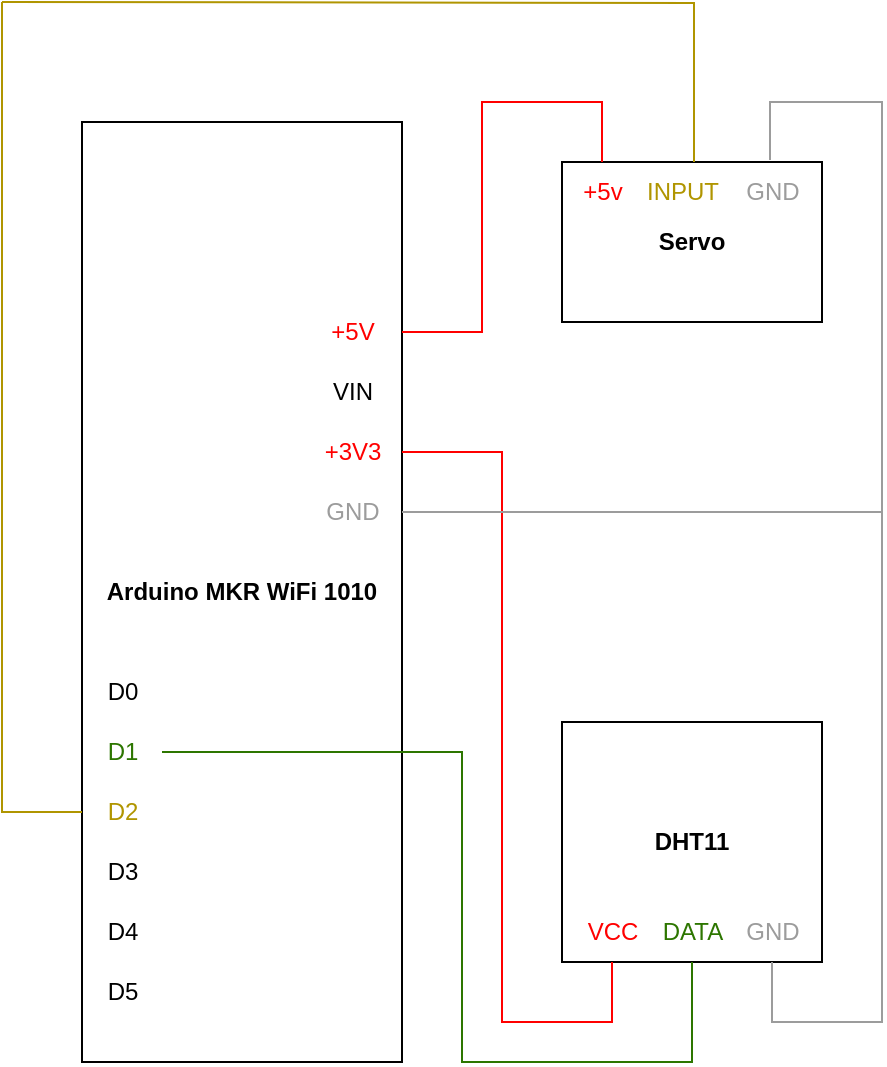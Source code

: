 <mxfile version="21.3.2" type="device">
  <diagram name="Page-1" id="tzJSjYyyy2NKsGIA9AxM">
    <mxGraphModel dx="1434" dy="802" grid="1" gridSize="10" guides="1" tooltips="1" connect="1" arrows="1" fold="1" page="1" pageScale="1" pageWidth="1600" pageHeight="900" math="0" shadow="0">
      <root>
        <mxCell id="0" />
        <mxCell id="1" parent="0" />
        <mxCell id="fl0PYEno6DbUk5jRtz_C-1" value="&lt;b&gt;Arduino MKR WiFi 1010&lt;/b&gt;" style="rounded=0;whiteSpace=wrap;html=1;" parent="1" vertex="1">
          <mxGeometry x="600" y="250" width="160" height="470" as="geometry" />
        </mxCell>
        <mxCell id="fl0PYEno6DbUk5jRtz_C-2" value="&lt;b&gt;DHT11&lt;/b&gt;" style="rounded=0;whiteSpace=wrap;html=1;" parent="1" vertex="1">
          <mxGeometry x="840" y="550" width="130" height="120" as="geometry" />
        </mxCell>
        <mxCell id="fl0PYEno6DbUk5jRtz_C-3" value="&lt;b&gt;Servo&lt;/b&gt;" style="rounded=0;whiteSpace=wrap;html=1;" parent="1" vertex="1">
          <mxGeometry x="840" y="270" width="130" height="80" as="geometry" />
        </mxCell>
        <mxCell id="OW5o6plJHCbVKJDGXzmV-4" style="edgeStyle=elbowEdgeStyle;rounded=0;orthogonalLoop=1;jettySize=auto;html=1;endArrow=none;endFill=0;fillColor=#e3c800;strokeColor=#B09500;elbow=vertical;" edge="1" parent="1" source="fl0PYEno6DbUk5jRtz_C-8">
          <mxGeometry relative="1" as="geometry">
            <mxPoint x="560" y="190" as="targetPoint" />
            <Array as="points">
              <mxPoint x="540" y="595" />
            </Array>
          </mxGeometry>
        </mxCell>
        <mxCell id="fl0PYEno6DbUk5jRtz_C-8" value="&lt;font color=&quot;#b09500&quot;&gt;D2&lt;/font&gt;" style="text;html=1;align=center;verticalAlign=middle;resizable=0;points=[];autosize=1;strokeColor=none;fillColor=none;" parent="1" vertex="1">
          <mxGeometry x="600" y="580" width="40" height="30" as="geometry" />
        </mxCell>
        <mxCell id="fl0PYEno6DbUk5jRtz_C-9" value="D3" style="text;html=1;align=center;verticalAlign=middle;resizable=0;points=[];autosize=1;strokeColor=none;fillColor=none;" parent="1" vertex="1">
          <mxGeometry x="600" y="610" width="40" height="30" as="geometry" />
        </mxCell>
        <mxCell id="fl0PYEno6DbUk5jRtz_C-10" value="D4" style="text;html=1;align=center;verticalAlign=middle;resizable=0;points=[];autosize=1;strokeColor=none;fillColor=none;" parent="1" vertex="1">
          <mxGeometry x="600" y="640" width="40" height="30" as="geometry" />
        </mxCell>
        <mxCell id="fl0PYEno6DbUk5jRtz_C-11" value="D5" style="text;html=1;align=center;verticalAlign=middle;resizable=0;points=[];autosize=1;strokeColor=none;fillColor=none;" parent="1" vertex="1">
          <mxGeometry x="600" y="670" width="40" height="30" as="geometry" />
        </mxCell>
        <mxCell id="OW5o6plJHCbVKJDGXzmV-7" style="edgeStyle=orthogonalEdgeStyle;rounded=0;orthogonalLoop=1;jettySize=auto;html=1;endArrow=none;endFill=0;strokeColor=#2D7600;fillColor=#60a917;" edge="1" parent="1" source="fl0PYEno6DbUk5jRtz_C-12" target="fl0PYEno6DbUk5jRtz_C-19">
          <mxGeometry relative="1" as="geometry">
            <Array as="points">
              <mxPoint x="790" y="565" />
              <mxPoint x="790" y="720" />
              <mxPoint x="905" y="720" />
            </Array>
          </mxGeometry>
        </mxCell>
        <mxCell id="fl0PYEno6DbUk5jRtz_C-12" value="&lt;font color=&quot;#2d7600&quot;&gt;D1&lt;/font&gt;" style="text;html=1;align=center;verticalAlign=middle;resizable=0;points=[];autosize=1;strokeColor=none;fillColor=none;" parent="1" vertex="1">
          <mxGeometry x="600" y="550" width="40" height="30" as="geometry" />
        </mxCell>
        <mxCell id="fl0PYEno6DbUk5jRtz_C-13" value="D0" style="text;html=1;align=center;verticalAlign=middle;resizable=0;points=[];autosize=1;strokeColor=none;fillColor=none;" parent="1" vertex="1">
          <mxGeometry x="600" y="520" width="40" height="30" as="geometry" />
        </mxCell>
        <mxCell id="fl0PYEno6DbUk5jRtz_C-14" value="VIN" style="text;html=1;align=center;verticalAlign=middle;resizable=0;points=[];autosize=1;strokeColor=none;fillColor=none;" parent="1" vertex="1">
          <mxGeometry x="715" y="370" width="40" height="30" as="geometry" />
        </mxCell>
        <mxCell id="fl0PYEno6DbUk5jRtz_C-26" style="edgeStyle=orthogonalEdgeStyle;rounded=0;orthogonalLoop=1;jettySize=auto;html=1;strokeColor=#FF0000;endArrow=none;endFill=0;" parent="1" source="fl0PYEno6DbUk5jRtz_C-15" target="fl0PYEno6DbUk5jRtz_C-23" edge="1">
          <mxGeometry relative="1" as="geometry">
            <Array as="points">
              <mxPoint x="800" y="355" />
              <mxPoint x="800" y="240" />
              <mxPoint x="860" y="240" />
            </Array>
          </mxGeometry>
        </mxCell>
        <mxCell id="fl0PYEno6DbUk5jRtz_C-15" value="&lt;font color=&quot;#ff0000&quot;&gt;+5V&lt;/font&gt;" style="text;html=1;align=center;verticalAlign=middle;resizable=0;points=[];autosize=1;strokeColor=none;fillColor=none;" parent="1" vertex="1">
          <mxGeometry x="710" y="340" width="50" height="30" as="geometry" />
        </mxCell>
        <mxCell id="OW5o6plJHCbVKJDGXzmV-6" style="edgeStyle=orthogonalEdgeStyle;rounded=0;orthogonalLoop=1;jettySize=auto;html=1;strokeColor=#FF0000;endArrow=none;endFill=0;" edge="1" parent="1" source="fl0PYEno6DbUk5jRtz_C-16" target="fl0PYEno6DbUk5jRtz_C-18">
          <mxGeometry relative="1" as="geometry">
            <mxPoint x="900" y="445" as="targetPoint" />
            <Array as="points">
              <mxPoint x="810" y="415" />
              <mxPoint x="810" y="700" />
              <mxPoint x="865" y="700" />
            </Array>
          </mxGeometry>
        </mxCell>
        <mxCell id="fl0PYEno6DbUk5jRtz_C-16" value="&lt;font color=&quot;#ff0000&quot;&gt;+3V3&lt;/font&gt;" style="text;html=1;align=center;verticalAlign=middle;resizable=0;points=[];autosize=1;strokeColor=none;fillColor=none;" parent="1" vertex="1">
          <mxGeometry x="710" y="400" width="50" height="30" as="geometry" />
        </mxCell>
        <mxCell id="fl0PYEno6DbUk5jRtz_C-27" style="edgeStyle=orthogonalEdgeStyle;rounded=0;orthogonalLoop=1;jettySize=auto;html=1;strokeColor=#9C9C9C;endArrow=none;endFill=0;entryX=0.48;entryY=-0.033;entryDx=0;entryDy=0;entryPerimeter=0;" parent="1" source="fl0PYEno6DbUk5jRtz_C-17" target="fl0PYEno6DbUk5jRtz_C-24" edge="1">
          <mxGeometry relative="1" as="geometry">
            <Array as="points">
              <mxPoint x="1000" y="445" />
              <mxPoint x="1000" y="240" />
              <mxPoint x="944" y="240" />
            </Array>
          </mxGeometry>
        </mxCell>
        <mxCell id="fl0PYEno6DbUk5jRtz_C-28" style="edgeStyle=orthogonalEdgeStyle;rounded=0;orthogonalLoop=1;jettySize=auto;html=1;endArrow=none;endFill=0;strokeColor=#9C9C9C;" parent="1" source="fl0PYEno6DbUk5jRtz_C-17" target="fl0PYEno6DbUk5jRtz_C-21" edge="1">
          <mxGeometry relative="1" as="geometry">
            <Array as="points">
              <mxPoint x="1000" y="445" />
              <mxPoint x="1000" y="700" />
              <mxPoint x="945" y="700" />
            </Array>
          </mxGeometry>
        </mxCell>
        <mxCell id="fl0PYEno6DbUk5jRtz_C-17" value="&lt;font color=&quot;#9c9c9c&quot;&gt;GND&lt;/font&gt;" style="text;html=1;align=center;verticalAlign=middle;resizable=0;points=[];autosize=1;strokeColor=none;fillColor=none;" parent="1" vertex="1">
          <mxGeometry x="710" y="430" width="50" height="30" as="geometry" />
        </mxCell>
        <mxCell id="fl0PYEno6DbUk5jRtz_C-18" value="&lt;font color=&quot;#ff0000&quot;&gt;VCC&lt;/font&gt;" style="text;html=1;align=center;verticalAlign=middle;resizable=0;points=[];autosize=1;strokeColor=none;fillColor=none;" parent="1" vertex="1">
          <mxGeometry x="840" y="640" width="50" height="30" as="geometry" />
        </mxCell>
        <mxCell id="fl0PYEno6DbUk5jRtz_C-19" value="&lt;font color=&quot;#2d7600&quot;&gt;DATA&lt;/font&gt;" style="text;html=1;align=center;verticalAlign=middle;resizable=0;points=[];autosize=1;strokeColor=none;fillColor=none;" parent="1" vertex="1">
          <mxGeometry x="880" y="640" width="50" height="30" as="geometry" />
        </mxCell>
        <mxCell id="fl0PYEno6DbUk5jRtz_C-21" value="&lt;font color=&quot;#9c9c9c&quot;&gt;GND&lt;/font&gt;" style="text;html=1;align=center;verticalAlign=middle;resizable=0;points=[];autosize=1;strokeColor=none;fillColor=none;" parent="1" vertex="1">
          <mxGeometry x="920" y="640" width="50" height="30" as="geometry" />
        </mxCell>
        <mxCell id="fl0PYEno6DbUk5jRtz_C-23" value="&lt;font color=&quot;#ff0000&quot;&gt;+5v&lt;/font&gt;" style="text;html=1;align=center;verticalAlign=middle;resizable=0;points=[];autosize=1;strokeColor=none;fillColor=none;" parent="1" vertex="1">
          <mxGeometry x="840" y="270" width="40" height="30" as="geometry" />
        </mxCell>
        <mxCell id="fl0PYEno6DbUk5jRtz_C-24" value="&lt;font color=&quot;#9c9c9c&quot;&gt;GND&lt;/font&gt;" style="text;html=1;align=center;verticalAlign=middle;resizable=0;points=[];autosize=1;strokeColor=none;fillColor=none;" parent="1" vertex="1">
          <mxGeometry x="920" y="270" width="50" height="30" as="geometry" />
        </mxCell>
        <mxCell id="fl0PYEno6DbUk5jRtz_C-25" value="&lt;font color=&quot;#b09500&quot;&gt;INPUT&lt;/font&gt;" style="text;html=1;align=center;verticalAlign=middle;resizable=0;points=[];autosize=1;strokeColor=none;fillColor=none;" parent="1" vertex="1">
          <mxGeometry x="870" y="270" width="60" height="30" as="geometry" />
        </mxCell>
        <mxCell id="OW5o6plJHCbVKJDGXzmV-5" style="edgeStyle=orthogonalEdgeStyle;rounded=0;orthogonalLoop=1;jettySize=auto;html=1;entryX=0.6;entryY=0;entryDx=0;entryDy=0;entryPerimeter=0;fillColor=#e3c800;strokeColor=#B09500;endArrow=none;endFill=0;" edge="1" parent="1" target="fl0PYEno6DbUk5jRtz_C-25">
          <mxGeometry relative="1" as="geometry">
            <mxPoint x="810" y="190" as="targetPoint" />
            <mxPoint x="560" y="190" as="sourcePoint" />
          </mxGeometry>
        </mxCell>
      </root>
    </mxGraphModel>
  </diagram>
</mxfile>
